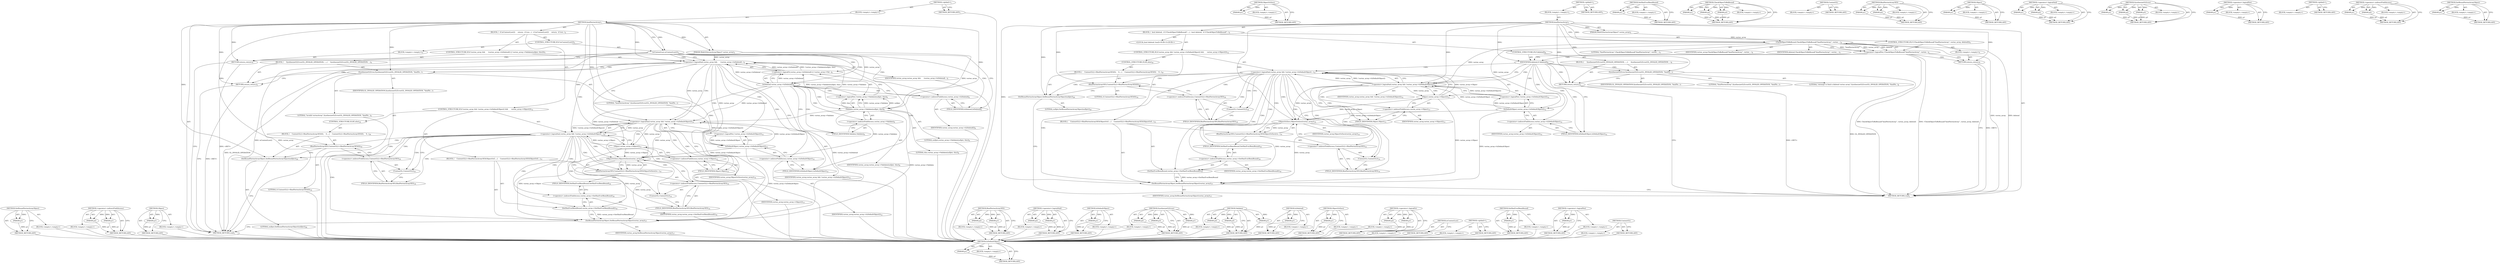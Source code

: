digraph "SetBoundVertexArrayObject" {
vulnerable_158 [label=<(METHOD,SetBoundVertexArrayObject)>];
vulnerable_159 [label=<(PARAM,p1)>];
vulnerable_160 [label=<(BLOCK,&lt;empty&gt;,&lt;empty&gt;)>];
vulnerable_161 [label=<(METHOD_RETURN,ANY)>];
vulnerable_113 [label=<(METHOD,&lt;operator&gt;.indirectFieldAccess)>];
vulnerable_114 [label=<(PARAM,p1)>];
vulnerable_115 [label=<(PARAM,p2)>];
vulnerable_116 [label=<(BLOCK,&lt;empty&gt;,&lt;empty&gt;)>];
vulnerable_117 [label=<(METHOD_RETURN,ANY)>];
vulnerable_138 [label=<(METHOD,Object)>];
vulnerable_139 [label=<(PARAM,p1)>];
vulnerable_140 [label=<(BLOCK,&lt;empty&gt;,&lt;empty&gt;)>];
vulnerable_141 [label=<(METHOD_RETURN,ANY)>];
vulnerable_6 [label=<(METHOD,&lt;global&gt;)<SUB>1</SUB>>];
vulnerable_7 [label=<(BLOCK,&lt;empty&gt;,&lt;empty&gt;)<SUB>1</SUB>>];
vulnerable_8 [label=<(METHOD,bindVertexArray)<SUB>1</SUB>>];
vulnerable_9 [label=<(PARAM,WebGLVertexArrayObject* vertex_array)<SUB>2</SUB>>];
vulnerable_10 [label=<(BLOCK,{
  if (isContextLost())
     return;
  if (ver...,{
  if (isContextLost())
     return;
  if (ver...)<SUB>2</SUB>>];
vulnerable_11 [label=<(CONTROL_STRUCTURE,IF,if (isContextLost()))<SUB>3</SUB>>];
vulnerable_12 [label=<(isContextLost,isContextLost())<SUB>3</SUB>>];
vulnerable_13 [label=<(BLOCK,&lt;empty&gt;,&lt;empty&gt;)<SUB>4</SUB>>];
vulnerable_14 [label=<(RETURN,return;,return;)<SUB>4</SUB>>];
vulnerable_15 [label=<(CONTROL_STRUCTURE,IF,if (vertex_array &amp;&amp;
      (vertex_array-&gt;IsDeleted() || !vertex_array-&gt;Validate(nullptr, this))))<SUB>5</SUB>>];
vulnerable_16 [label=<(&lt;operator&gt;.logicalAnd,vertex_array &amp;&amp;
      (vertex_array-&gt;IsDeleted(...)<SUB>5</SUB>>];
vulnerable_17 [label=<(IDENTIFIER,vertex_array,vertex_array &amp;&amp;
      (vertex_array-&gt;IsDeleted(...)<SUB>5</SUB>>];
vulnerable_18 [label=<(&lt;operator&gt;.logicalOr,vertex_array-&gt;IsDeleted() || !vertex_array-&gt;Val...)<SUB>6</SUB>>];
vulnerable_19 [label=<(IsDeleted,vertex_array-&gt;IsDeleted())<SUB>6</SUB>>];
vulnerable_20 [label=<(&lt;operator&gt;.indirectFieldAccess,vertex_array-&gt;IsDeleted)<SUB>6</SUB>>];
vulnerable_21 [label=<(IDENTIFIER,vertex_array,vertex_array-&gt;IsDeleted())<SUB>6</SUB>>];
vulnerable_22 [label=<(FIELD_IDENTIFIER,IsDeleted,IsDeleted)<SUB>6</SUB>>];
vulnerable_23 [label=<(&lt;operator&gt;.logicalNot,!vertex_array-&gt;Validate(nullptr, this))<SUB>6</SUB>>];
vulnerable_24 [label=<(Validate,vertex_array-&gt;Validate(nullptr, this))<SUB>6</SUB>>];
vulnerable_25 [label=<(&lt;operator&gt;.indirectFieldAccess,vertex_array-&gt;Validate)<SUB>6</SUB>>];
vulnerable_26 [label=<(IDENTIFIER,vertex_array,vertex_array-&gt;Validate(nullptr, this))<SUB>6</SUB>>];
vulnerable_27 [label=<(FIELD_IDENTIFIER,Validate,Validate)<SUB>6</SUB>>];
vulnerable_28 [label=<(LITERAL,nullptr,vertex_array-&gt;Validate(nullptr, this))<SUB>6</SUB>>];
vulnerable_29 [label=<(LITERAL,this,vertex_array-&gt;Validate(nullptr, this))<SUB>6</SUB>>];
vulnerable_30 [label=<(BLOCK,{
     SynthesizeGLError(GL_INVALID_OPERATION, ...,{
     SynthesizeGLError(GL_INVALID_OPERATION, ...)<SUB>6</SUB>>];
vulnerable_31 [label=<(SynthesizeGLError,SynthesizeGLError(GL_INVALID_OPERATION, &quot;bindVe...)<SUB>7</SUB>>];
vulnerable_32 [label=<(IDENTIFIER,GL_INVALID_OPERATION,SynthesizeGLError(GL_INVALID_OPERATION, &quot;bindVe...)<SUB>7</SUB>>];
vulnerable_33 [label=<(LITERAL,&quot;bindVertexArray&quot;,SynthesizeGLError(GL_INVALID_OPERATION, &quot;bindVe...)<SUB>7</SUB>>];
vulnerable_34 [label=<(LITERAL,&quot;invalid vertexArray&quot;,SynthesizeGLError(GL_INVALID_OPERATION, &quot;bindVe...)<SUB>8</SUB>>];
vulnerable_35 [label=<(RETURN,return;,return;)<SUB>9</SUB>>];
vulnerable_36 [label=<(CONTROL_STRUCTURE,IF,if (vertex_array &amp;&amp; !vertex_array-&gt;IsDefaultObject() &amp;&amp;
      vertex_array-&gt;Object()))<SUB>12</SUB>>];
vulnerable_37 [label=<(&lt;operator&gt;.logicalAnd,vertex_array &amp;&amp; !vertex_array-&gt;IsDefaultObject(...)<SUB>12</SUB>>];
vulnerable_38 [label=<(&lt;operator&gt;.logicalAnd,vertex_array &amp;&amp; !vertex_array-&gt;IsDefaultObject())<SUB>12</SUB>>];
vulnerable_39 [label=<(IDENTIFIER,vertex_array,vertex_array &amp;&amp; !vertex_array-&gt;IsDefaultObject())<SUB>12</SUB>>];
vulnerable_40 [label=<(&lt;operator&gt;.logicalNot,!vertex_array-&gt;IsDefaultObject())<SUB>12</SUB>>];
vulnerable_41 [label=<(IsDefaultObject,vertex_array-&gt;IsDefaultObject())<SUB>12</SUB>>];
vulnerable_42 [label=<(&lt;operator&gt;.indirectFieldAccess,vertex_array-&gt;IsDefaultObject)<SUB>12</SUB>>];
vulnerable_43 [label=<(IDENTIFIER,vertex_array,vertex_array-&gt;IsDefaultObject())<SUB>12</SUB>>];
vulnerable_44 [label=<(FIELD_IDENTIFIER,IsDefaultObject,IsDefaultObject)<SUB>12</SUB>>];
vulnerable_45 [label=<(Object,vertex_array-&gt;Object())<SUB>13</SUB>>];
vulnerable_46 [label=<(&lt;operator&gt;.indirectFieldAccess,vertex_array-&gt;Object)<SUB>13</SUB>>];
vulnerable_47 [label=<(IDENTIFIER,vertex_array,vertex_array-&gt;Object())<SUB>13</SUB>>];
vulnerable_48 [label=<(FIELD_IDENTIFIER,Object,Object)<SUB>13</SUB>>];
vulnerable_49 [label=<(BLOCK,{
    ContextGL()-&gt;BindVertexArrayOES(ObjectOrZ...,{
    ContextGL()-&gt;BindVertexArrayOES(ObjectOrZ...)<SUB>13</SUB>>];
vulnerable_50 [label=<(BindVertexArrayOES,ContextGL()-&gt;BindVertexArrayOES(ObjectOrZero(ve...)<SUB>14</SUB>>];
vulnerable_51 [label=<(&lt;operator&gt;.indirectFieldAccess,ContextGL()-&gt;BindVertexArrayOES)<SUB>14</SUB>>];
vulnerable_52 [label=<(ContextGL,ContextGL())<SUB>14</SUB>>];
vulnerable_53 [label=<(FIELD_IDENTIFIER,BindVertexArrayOES,BindVertexArrayOES)<SUB>14</SUB>>];
vulnerable_54 [label=<(ObjectOrZero,ObjectOrZero(vertex_array))<SUB>14</SUB>>];
vulnerable_55 [label=<(IDENTIFIER,vertex_array,ObjectOrZero(vertex_array))<SUB>14</SUB>>];
vulnerable_56 [label=<(SetHasEverBeenBound,vertex_array-&gt;SetHasEverBeenBound())<SUB>16</SUB>>];
vulnerable_57 [label=<(&lt;operator&gt;.indirectFieldAccess,vertex_array-&gt;SetHasEverBeenBound)<SUB>16</SUB>>];
vulnerable_58 [label=<(IDENTIFIER,vertex_array,vertex_array-&gt;SetHasEverBeenBound())<SUB>16</SUB>>];
vulnerable_59 [label=<(FIELD_IDENTIFIER,SetHasEverBeenBound,SetHasEverBeenBound)<SUB>16</SUB>>];
vulnerable_60 [label=<(SetBoundVertexArrayObject,SetBoundVertexArrayObject(vertex_array))<SUB>17</SUB>>];
vulnerable_61 [label=<(IDENTIFIER,vertex_array,SetBoundVertexArrayObject(vertex_array))<SUB>17</SUB>>];
vulnerable_62 [label=<(CONTROL_STRUCTURE,ELSE,else)<SUB>18</SUB>>];
vulnerable_63 [label=<(BLOCK,{
    ContextGL()-&gt;BindVertexArrayOES(0);
    S...,{
    ContextGL()-&gt;BindVertexArrayOES(0);
    S...)<SUB>18</SUB>>];
vulnerable_64 [label=<(BindVertexArrayOES,ContextGL()-&gt;BindVertexArrayOES(0))<SUB>19</SUB>>];
vulnerable_65 [label=<(&lt;operator&gt;.indirectFieldAccess,ContextGL()-&gt;BindVertexArrayOES)<SUB>19</SUB>>];
vulnerable_66 [label=<(ContextGL,ContextGL())<SUB>19</SUB>>];
vulnerable_67 [label=<(FIELD_IDENTIFIER,BindVertexArrayOES,BindVertexArrayOES)<SUB>19</SUB>>];
vulnerable_68 [label=<(LITERAL,0,ContextGL()-&gt;BindVertexArrayOES(0))<SUB>19</SUB>>];
vulnerable_69 [label=<(SetBoundVertexArrayObject,SetBoundVertexArrayObject(nullptr))<SUB>20</SUB>>];
vulnerable_70 [label=<(LITERAL,nullptr,SetBoundVertexArrayObject(nullptr))<SUB>20</SUB>>];
vulnerable_71 [label=<(METHOD_RETURN,void)<SUB>1</SUB>>];
vulnerable_73 [label=<(METHOD_RETURN,ANY)<SUB>1</SUB>>];
vulnerable_142 [label=<(METHOD,BindVertexArrayOES)>];
vulnerable_143 [label=<(PARAM,p1)>];
vulnerable_144 [label=<(PARAM,p2)>];
vulnerable_145 [label=<(BLOCK,&lt;empty&gt;,&lt;empty&gt;)>];
vulnerable_146 [label=<(METHOD_RETURN,ANY)>];
vulnerable_99 [label=<(METHOD,&lt;operator&gt;.logicalAnd)>];
vulnerable_100 [label=<(PARAM,p1)>];
vulnerable_101 [label=<(PARAM,p2)>];
vulnerable_102 [label=<(BLOCK,&lt;empty&gt;,&lt;empty&gt;)>];
vulnerable_103 [label=<(METHOD_RETURN,ANY)>];
vulnerable_134 [label=<(METHOD,IsDefaultObject)>];
vulnerable_135 [label=<(PARAM,p1)>];
vulnerable_136 [label=<(BLOCK,&lt;empty&gt;,&lt;empty&gt;)>];
vulnerable_137 [label=<(METHOD_RETURN,ANY)>];
vulnerable_128 [label=<(METHOD,SynthesizeGLError)>];
vulnerable_129 [label=<(PARAM,p1)>];
vulnerable_130 [label=<(PARAM,p2)>];
vulnerable_131 [label=<(PARAM,p3)>];
vulnerable_132 [label=<(BLOCK,&lt;empty&gt;,&lt;empty&gt;)>];
vulnerable_133 [label=<(METHOD_RETURN,ANY)>];
vulnerable_122 [label=<(METHOD,Validate)>];
vulnerable_123 [label=<(PARAM,p1)>];
vulnerable_124 [label=<(PARAM,p2)>];
vulnerable_125 [label=<(PARAM,p3)>];
vulnerable_126 [label=<(BLOCK,&lt;empty&gt;,&lt;empty&gt;)>];
vulnerable_127 [label=<(METHOD_RETURN,ANY)>];
vulnerable_109 [label=<(METHOD,IsDeleted)>];
vulnerable_110 [label=<(PARAM,p1)>];
vulnerable_111 [label=<(BLOCK,&lt;empty&gt;,&lt;empty&gt;)>];
vulnerable_112 [label=<(METHOD_RETURN,ANY)>];
vulnerable_150 [label=<(METHOD,ObjectOrZero)>];
vulnerable_151 [label=<(PARAM,p1)>];
vulnerable_152 [label=<(BLOCK,&lt;empty&gt;,&lt;empty&gt;)>];
vulnerable_153 [label=<(METHOD_RETURN,ANY)>];
vulnerable_104 [label=<(METHOD,&lt;operator&gt;.logicalOr)>];
vulnerable_105 [label=<(PARAM,p1)>];
vulnerable_106 [label=<(PARAM,p2)>];
vulnerable_107 [label=<(BLOCK,&lt;empty&gt;,&lt;empty&gt;)>];
vulnerable_108 [label=<(METHOD_RETURN,ANY)>];
vulnerable_96 [label=<(METHOD,isContextLost)>];
vulnerable_97 [label=<(BLOCK,&lt;empty&gt;,&lt;empty&gt;)>];
vulnerable_98 [label=<(METHOD_RETURN,ANY)>];
vulnerable_90 [label=<(METHOD,&lt;global&gt;)<SUB>1</SUB>>];
vulnerable_91 [label=<(BLOCK,&lt;empty&gt;,&lt;empty&gt;)>];
vulnerable_92 [label=<(METHOD_RETURN,ANY)>];
vulnerable_154 [label=<(METHOD,SetHasEverBeenBound)>];
vulnerable_155 [label=<(PARAM,p1)>];
vulnerable_156 [label=<(BLOCK,&lt;empty&gt;,&lt;empty&gt;)>];
vulnerable_157 [label=<(METHOD_RETURN,ANY)>];
vulnerable_118 [label=<(METHOD,&lt;operator&gt;.logicalNot)>];
vulnerable_119 [label=<(PARAM,p1)>];
vulnerable_120 [label=<(BLOCK,&lt;empty&gt;,&lt;empty&gt;)>];
vulnerable_121 [label=<(METHOD_RETURN,ANY)>];
vulnerable_147 [label=<(METHOD,ContextGL)>];
vulnerable_148 [label=<(BLOCK,&lt;empty&gt;,&lt;empty&gt;)>];
vulnerable_149 [label=<(METHOD_RETURN,ANY)>];
fixed_111 [label=<(METHOD,IsDefaultObject)>];
fixed_112 [label=<(PARAM,p1)>];
fixed_113 [label=<(BLOCK,&lt;empty&gt;,&lt;empty&gt;)>];
fixed_114 [label=<(METHOD_RETURN,ANY)>];
fixed_132 [label=<(METHOD,ObjectOrZero)>];
fixed_133 [label=<(PARAM,p1)>];
fixed_134 [label=<(BLOCK,&lt;empty&gt;,&lt;empty&gt;)>];
fixed_135 [label=<(METHOD_RETURN,ANY)>];
fixed_6 [label=<(METHOD,&lt;global&gt;)<SUB>1</SUB>>];
fixed_7 [label=<(BLOCK,&lt;empty&gt;,&lt;empty&gt;)<SUB>1</SUB>>];
fixed_8 [label=<(METHOD,bindVertexArray)<SUB>1</SUB>>];
fixed_9 [label=<(PARAM,WebGLVertexArrayObject* vertex_array)<SUB>2</SUB>>];
fixed_10 [label=<(BLOCK,{
  bool deleted;
  if (!CheckObjectToBeBound(&quot;...,{
  bool deleted;
  if (!CheckObjectToBeBound(&quot;...)<SUB>2</SUB>>];
fixed_11 [label="<(LOCAL,bool deleted: bool)<SUB>3</SUB>>"];
fixed_12 [label=<(CONTROL_STRUCTURE,IF,if (!CheckObjectToBeBound(&quot;bindVertexArray&quot;, vertex_array, deleted)))<SUB>4</SUB>>];
fixed_13 [label=<(&lt;operator&gt;.logicalNot,!CheckObjectToBeBound(&quot;bindVertexArray&quot;, vertex...)<SUB>4</SUB>>];
fixed_14 [label=<(CheckObjectToBeBound,CheckObjectToBeBound(&quot;bindVertexArray&quot;, vertex_...)<SUB>4</SUB>>];
fixed_15 [label=<(LITERAL,&quot;bindVertexArray&quot;,CheckObjectToBeBound(&quot;bindVertexArray&quot;, vertex_...)<SUB>4</SUB>>];
fixed_16 [label=<(IDENTIFIER,vertex_array,CheckObjectToBeBound(&quot;bindVertexArray&quot;, vertex_...)<SUB>4</SUB>>];
fixed_17 [label=<(IDENTIFIER,deleted,CheckObjectToBeBound(&quot;bindVertexArray&quot;, vertex_...)<SUB>4</SUB>>];
fixed_18 [label=<(BLOCK,&lt;empty&gt;,&lt;empty&gt;)<SUB>5</SUB>>];
fixed_19 [label=<(RETURN,return;,return;)<SUB>5</SUB>>];
fixed_20 [label=<(CONTROL_STRUCTURE,IF,if (deleted))<SUB>6</SUB>>];
fixed_21 [label=<(IDENTIFIER,deleted,if (deleted))<SUB>6</SUB>>];
fixed_22 [label=<(BLOCK,{
     SynthesizeGLError(GL_INVALID_OPERATION, ...,{
     SynthesizeGLError(GL_INVALID_OPERATION, ...)<SUB>6</SUB>>];
fixed_23 [label=<(SynthesizeGLError,SynthesizeGLError(GL_INVALID_OPERATION, &quot;bindVe...)<SUB>7</SUB>>];
fixed_24 [label=<(IDENTIFIER,GL_INVALID_OPERATION,SynthesizeGLError(GL_INVALID_OPERATION, &quot;bindVe...)<SUB>7</SUB>>];
fixed_25 [label=<(LITERAL,&quot;bindVertexArray&quot;,SynthesizeGLError(GL_INVALID_OPERATION, &quot;bindVe...)<SUB>7</SUB>>];
fixed_26 [label=<(LITERAL,&quot;attempt to bind a deleted vertex array&quot;,SynthesizeGLError(GL_INVALID_OPERATION, &quot;bindVe...)<SUB>8</SUB>>];
fixed_27 [label=<(RETURN,return;,return;)<SUB>9</SUB>>];
fixed_28 [label=<(CONTROL_STRUCTURE,IF,if (vertex_array &amp;&amp; !vertex_array-&gt;IsDefaultObject() &amp;&amp;
      vertex_array-&gt;Object()))<SUB>12</SUB>>];
fixed_29 [label=<(&lt;operator&gt;.logicalAnd,vertex_array &amp;&amp; !vertex_array-&gt;IsDefaultObject(...)<SUB>12</SUB>>];
fixed_30 [label=<(&lt;operator&gt;.logicalAnd,vertex_array &amp;&amp; !vertex_array-&gt;IsDefaultObject())<SUB>12</SUB>>];
fixed_31 [label=<(IDENTIFIER,vertex_array,vertex_array &amp;&amp; !vertex_array-&gt;IsDefaultObject())<SUB>12</SUB>>];
fixed_32 [label=<(&lt;operator&gt;.logicalNot,!vertex_array-&gt;IsDefaultObject())<SUB>12</SUB>>];
fixed_33 [label=<(IsDefaultObject,vertex_array-&gt;IsDefaultObject())<SUB>12</SUB>>];
fixed_34 [label=<(&lt;operator&gt;.indirectFieldAccess,vertex_array-&gt;IsDefaultObject)<SUB>12</SUB>>];
fixed_35 [label=<(IDENTIFIER,vertex_array,vertex_array-&gt;IsDefaultObject())<SUB>12</SUB>>];
fixed_36 [label=<(FIELD_IDENTIFIER,IsDefaultObject,IsDefaultObject)<SUB>12</SUB>>];
fixed_37 [label=<(Object,vertex_array-&gt;Object())<SUB>13</SUB>>];
fixed_38 [label=<(&lt;operator&gt;.indirectFieldAccess,vertex_array-&gt;Object)<SUB>13</SUB>>];
fixed_39 [label=<(IDENTIFIER,vertex_array,vertex_array-&gt;Object())<SUB>13</SUB>>];
fixed_40 [label=<(FIELD_IDENTIFIER,Object,Object)<SUB>13</SUB>>];
fixed_41 [label=<(BLOCK,{
    ContextGL()-&gt;BindVertexArrayOES(ObjectOrZ...,{
    ContextGL()-&gt;BindVertexArrayOES(ObjectOrZ...)<SUB>13</SUB>>];
fixed_42 [label=<(BindVertexArrayOES,ContextGL()-&gt;BindVertexArrayOES(ObjectOrZero(ve...)<SUB>14</SUB>>];
fixed_43 [label=<(&lt;operator&gt;.indirectFieldAccess,ContextGL()-&gt;BindVertexArrayOES)<SUB>14</SUB>>];
fixed_44 [label=<(ContextGL,ContextGL())<SUB>14</SUB>>];
fixed_45 [label=<(FIELD_IDENTIFIER,BindVertexArrayOES,BindVertexArrayOES)<SUB>14</SUB>>];
fixed_46 [label=<(ObjectOrZero,ObjectOrZero(vertex_array))<SUB>14</SUB>>];
fixed_47 [label=<(IDENTIFIER,vertex_array,ObjectOrZero(vertex_array))<SUB>14</SUB>>];
fixed_48 [label=<(SetHasEverBeenBound,vertex_array-&gt;SetHasEverBeenBound())<SUB>16</SUB>>];
fixed_49 [label=<(&lt;operator&gt;.indirectFieldAccess,vertex_array-&gt;SetHasEverBeenBound)<SUB>16</SUB>>];
fixed_50 [label=<(IDENTIFIER,vertex_array,vertex_array-&gt;SetHasEverBeenBound())<SUB>16</SUB>>];
fixed_51 [label=<(FIELD_IDENTIFIER,SetHasEverBeenBound,SetHasEverBeenBound)<SUB>16</SUB>>];
fixed_52 [label=<(SetBoundVertexArrayObject,SetBoundVertexArrayObject(vertex_array))<SUB>17</SUB>>];
fixed_53 [label=<(IDENTIFIER,vertex_array,SetBoundVertexArrayObject(vertex_array))<SUB>17</SUB>>];
fixed_54 [label=<(CONTROL_STRUCTURE,ELSE,else)<SUB>18</SUB>>];
fixed_55 [label=<(BLOCK,{
    ContextGL()-&gt;BindVertexArrayOES(0);
    S...,{
    ContextGL()-&gt;BindVertexArrayOES(0);
    S...)<SUB>18</SUB>>];
fixed_56 [label=<(BindVertexArrayOES,ContextGL()-&gt;BindVertexArrayOES(0))<SUB>19</SUB>>];
fixed_57 [label=<(&lt;operator&gt;.indirectFieldAccess,ContextGL()-&gt;BindVertexArrayOES)<SUB>19</SUB>>];
fixed_58 [label=<(ContextGL,ContextGL())<SUB>19</SUB>>];
fixed_59 [label=<(FIELD_IDENTIFIER,BindVertexArrayOES,BindVertexArrayOES)<SUB>19</SUB>>];
fixed_60 [label=<(LITERAL,0,ContextGL()-&gt;BindVertexArrayOES(0))<SUB>19</SUB>>];
fixed_61 [label=<(SetBoundVertexArrayObject,SetBoundVertexArrayObject(nullptr))<SUB>20</SUB>>];
fixed_62 [label=<(LITERAL,nullptr,SetBoundVertexArrayObject(nullptr))<SUB>20</SUB>>];
fixed_63 [label=<(METHOD_RETURN,void)<SUB>1</SUB>>];
fixed_65 [label=<(METHOD_RETURN,ANY)<SUB>1</SUB>>];
fixed_136 [label=<(METHOD,SetHasEverBeenBound)>];
fixed_137 [label=<(PARAM,p1)>];
fixed_138 [label=<(BLOCK,&lt;empty&gt;,&lt;empty&gt;)>];
fixed_139 [label=<(METHOD_RETURN,ANY)>];
fixed_94 [label=<(METHOD,CheckObjectToBeBound)>];
fixed_95 [label=<(PARAM,p1)>];
fixed_96 [label=<(PARAM,p2)>];
fixed_97 [label=<(PARAM,p3)>];
fixed_98 [label=<(BLOCK,&lt;empty&gt;,&lt;empty&gt;)>];
fixed_99 [label=<(METHOD_RETURN,ANY)>];
fixed_129 [label=<(METHOD,ContextGL)>];
fixed_130 [label=<(BLOCK,&lt;empty&gt;,&lt;empty&gt;)>];
fixed_131 [label=<(METHOD_RETURN,ANY)>];
fixed_124 [label=<(METHOD,BindVertexArrayOES)>];
fixed_125 [label=<(PARAM,p1)>];
fixed_126 [label=<(PARAM,p2)>];
fixed_127 [label=<(BLOCK,&lt;empty&gt;,&lt;empty&gt;)>];
fixed_128 [label=<(METHOD_RETURN,ANY)>];
fixed_120 [label=<(METHOD,Object)>];
fixed_121 [label=<(PARAM,p1)>];
fixed_122 [label=<(BLOCK,&lt;empty&gt;,&lt;empty&gt;)>];
fixed_123 [label=<(METHOD_RETURN,ANY)>];
fixed_106 [label=<(METHOD,&lt;operator&gt;.logicalAnd)>];
fixed_107 [label=<(PARAM,p1)>];
fixed_108 [label=<(PARAM,p2)>];
fixed_109 [label=<(BLOCK,&lt;empty&gt;,&lt;empty&gt;)>];
fixed_110 [label=<(METHOD_RETURN,ANY)>];
fixed_100 [label=<(METHOD,SynthesizeGLError)>];
fixed_101 [label=<(PARAM,p1)>];
fixed_102 [label=<(PARAM,p2)>];
fixed_103 [label=<(PARAM,p3)>];
fixed_104 [label=<(BLOCK,&lt;empty&gt;,&lt;empty&gt;)>];
fixed_105 [label=<(METHOD_RETURN,ANY)>];
fixed_90 [label=<(METHOD,&lt;operator&gt;.logicalNot)>];
fixed_91 [label=<(PARAM,p1)>];
fixed_92 [label=<(BLOCK,&lt;empty&gt;,&lt;empty&gt;)>];
fixed_93 [label=<(METHOD_RETURN,ANY)>];
fixed_84 [label=<(METHOD,&lt;global&gt;)<SUB>1</SUB>>];
fixed_85 [label=<(BLOCK,&lt;empty&gt;,&lt;empty&gt;)>];
fixed_86 [label=<(METHOD_RETURN,ANY)>];
fixed_115 [label=<(METHOD,&lt;operator&gt;.indirectFieldAccess)>];
fixed_116 [label=<(PARAM,p1)>];
fixed_117 [label=<(PARAM,p2)>];
fixed_118 [label=<(BLOCK,&lt;empty&gt;,&lt;empty&gt;)>];
fixed_119 [label=<(METHOD_RETURN,ANY)>];
fixed_140 [label=<(METHOD,SetBoundVertexArrayObject)>];
fixed_141 [label=<(PARAM,p1)>];
fixed_142 [label=<(BLOCK,&lt;empty&gt;,&lt;empty&gt;)>];
fixed_143 [label=<(METHOD_RETURN,ANY)>];
vulnerable_158 -> vulnerable_159  [key=0, label="AST: "];
vulnerable_158 -> vulnerable_159  [key=1, label="DDG: "];
vulnerable_158 -> vulnerable_160  [key=0, label="AST: "];
vulnerable_158 -> vulnerable_161  [key=0, label="AST: "];
vulnerable_158 -> vulnerable_161  [key=1, label="CFG: "];
vulnerable_159 -> vulnerable_161  [key=0, label="DDG: p1"];
vulnerable_160 -> fixed_111  [key=0];
vulnerable_161 -> fixed_111  [key=0];
vulnerable_113 -> vulnerable_114  [key=0, label="AST: "];
vulnerable_113 -> vulnerable_114  [key=1, label="DDG: "];
vulnerable_113 -> vulnerable_116  [key=0, label="AST: "];
vulnerable_113 -> vulnerable_115  [key=0, label="AST: "];
vulnerable_113 -> vulnerable_115  [key=1, label="DDG: "];
vulnerable_113 -> vulnerable_117  [key=0, label="AST: "];
vulnerable_113 -> vulnerable_117  [key=1, label="CFG: "];
vulnerable_114 -> vulnerable_117  [key=0, label="DDG: p1"];
vulnerable_115 -> vulnerable_117  [key=0, label="DDG: p2"];
vulnerable_116 -> fixed_111  [key=0];
vulnerable_117 -> fixed_111  [key=0];
vulnerable_138 -> vulnerable_139  [key=0, label="AST: "];
vulnerable_138 -> vulnerable_139  [key=1, label="DDG: "];
vulnerable_138 -> vulnerable_140  [key=0, label="AST: "];
vulnerable_138 -> vulnerable_141  [key=0, label="AST: "];
vulnerable_138 -> vulnerable_141  [key=1, label="CFG: "];
vulnerable_139 -> vulnerable_141  [key=0, label="DDG: p1"];
vulnerable_140 -> fixed_111  [key=0];
vulnerable_141 -> fixed_111  [key=0];
vulnerable_6 -> vulnerable_7  [key=0, label="AST: "];
vulnerable_6 -> vulnerable_73  [key=0, label="AST: "];
vulnerable_6 -> vulnerable_73  [key=1, label="CFG: "];
vulnerable_7 -> vulnerable_8  [key=0, label="AST: "];
vulnerable_8 -> vulnerable_9  [key=0, label="AST: "];
vulnerable_8 -> vulnerable_9  [key=1, label="DDG: "];
vulnerable_8 -> vulnerable_10  [key=0, label="AST: "];
vulnerable_8 -> vulnerable_71  [key=0, label="AST: "];
vulnerable_8 -> vulnerable_12  [key=0, label="CFG: "];
vulnerable_8 -> vulnerable_12  [key=1, label="DDG: "];
vulnerable_8 -> vulnerable_14  [key=0, label="DDG: "];
vulnerable_8 -> vulnerable_16  [key=0, label="DDG: "];
vulnerable_8 -> vulnerable_35  [key=0, label="DDG: "];
vulnerable_8 -> vulnerable_31  [key=0, label="DDG: "];
vulnerable_8 -> vulnerable_38  [key=0, label="DDG: "];
vulnerable_8 -> vulnerable_60  [key=0, label="DDG: "];
vulnerable_8 -> vulnerable_54  [key=0, label="DDG: "];
vulnerable_8 -> vulnerable_64  [key=0, label="DDG: "];
vulnerable_8 -> vulnerable_69  [key=0, label="DDG: "];
vulnerable_8 -> vulnerable_24  [key=0, label="DDG: "];
vulnerable_9 -> vulnerable_71  [key=0, label="DDG: vertex_array"];
vulnerable_9 -> vulnerable_16  [key=0, label="DDG: vertex_array"];
vulnerable_9 -> vulnerable_19  [key=0, label="DDG: vertex_array"];
vulnerable_9 -> vulnerable_24  [key=0, label="DDG: vertex_array"];
vulnerable_10 -> vulnerable_11  [key=0, label="AST: "];
vulnerable_10 -> vulnerable_15  [key=0, label="AST: "];
vulnerable_10 -> vulnerable_36  [key=0, label="AST: "];
vulnerable_11 -> vulnerable_12  [key=0, label="AST: "];
vulnerable_11 -> vulnerable_13  [key=0, label="AST: "];
vulnerable_12 -> vulnerable_14  [key=0, label="CFG: "];
vulnerable_12 -> vulnerable_14  [key=1, label="CDG: "];
vulnerable_12 -> vulnerable_16  [key=0, label="CFG: "];
vulnerable_12 -> vulnerable_16  [key=1, label="CDG: "];
vulnerable_12 -> vulnerable_22  [key=0, label="CFG: "];
vulnerable_12 -> vulnerable_22  [key=1, label="CDG: "];
vulnerable_12 -> vulnerable_71  [key=0, label="DDG: isContextLost()"];
vulnerable_12 -> vulnerable_19  [key=0, label="CDG: "];
vulnerable_12 -> vulnerable_20  [key=0, label="CDG: "];
vulnerable_12 -> vulnerable_18  [key=0, label="CDG: "];
vulnerable_13 -> vulnerable_14  [key=0, label="AST: "];
vulnerable_14 -> vulnerable_71  [key=0, label="CFG: "];
vulnerable_14 -> vulnerable_71  [key=1, label="DDG: &lt;RET&gt;"];
vulnerable_15 -> vulnerable_16  [key=0, label="AST: "];
vulnerable_15 -> vulnerable_30  [key=0, label="AST: "];
vulnerable_16 -> vulnerable_17  [key=0, label="AST: "];
vulnerable_16 -> vulnerable_18  [key=0, label="AST: "];
vulnerable_16 -> vulnerable_31  [key=0, label="CFG: "];
vulnerable_16 -> vulnerable_31  [key=1, label="CDG: "];
vulnerable_16 -> vulnerable_38  [key=0, label="CFG: "];
vulnerable_16 -> vulnerable_38  [key=1, label="DDG: vertex_array"];
vulnerable_16 -> vulnerable_38  [key=2, label="CDG: "];
vulnerable_16 -> vulnerable_44  [key=0, label="CFG: "];
vulnerable_16 -> vulnerable_44  [key=1, label="CDG: "];
vulnerable_16 -> vulnerable_41  [key=0, label="DDG: vertex_array"];
vulnerable_16 -> vulnerable_41  [key=1, label="CDG: "];
vulnerable_16 -> vulnerable_37  [key=0, label="CDG: "];
vulnerable_16 -> vulnerable_35  [key=0, label="CDG: "];
vulnerable_16 -> vulnerable_42  [key=0, label="CDG: "];
vulnerable_16 -> vulnerable_40  [key=0, label="CDG: "];
vulnerable_17 -> fixed_111  [key=0];
vulnerable_18 -> vulnerable_19  [key=0, label="AST: "];
vulnerable_18 -> vulnerable_23  [key=0, label="AST: "];
vulnerable_18 -> vulnerable_16  [key=0, label="CFG: "];
vulnerable_18 -> vulnerable_16  [key=1, label="DDG: vertex_array-&gt;IsDeleted()"];
vulnerable_18 -> vulnerable_16  [key=2, label="DDG: !vertex_array-&gt;Validate(nullptr, this)"];
vulnerable_19 -> vulnerable_20  [key=0, label="AST: "];
vulnerable_19 -> vulnerable_18  [key=0, label="CFG: "];
vulnerable_19 -> vulnerable_18  [key=1, label="DDG: vertex_array-&gt;IsDeleted"];
vulnerable_19 -> vulnerable_27  [key=0, label="CFG: "];
vulnerable_19 -> vulnerable_27  [key=1, label="CDG: "];
vulnerable_19 -> vulnerable_16  [key=0, label="DDG: vertex_array-&gt;IsDeleted"];
vulnerable_19 -> vulnerable_38  [key=0, label="DDG: vertex_array-&gt;IsDeleted"];
vulnerable_19 -> vulnerable_60  [key=0, label="DDG: vertex_array-&gt;IsDeleted"];
vulnerable_19 -> vulnerable_54  [key=0, label="DDG: vertex_array-&gt;IsDeleted"];
vulnerable_19 -> vulnerable_25  [key=0, label="CDG: "];
vulnerable_19 -> vulnerable_24  [key=0, label="CDG: "];
vulnerable_19 -> vulnerable_23  [key=0, label="CDG: "];
vulnerable_20 -> vulnerable_21  [key=0, label="AST: "];
vulnerable_20 -> vulnerable_22  [key=0, label="AST: "];
vulnerable_20 -> vulnerable_19  [key=0, label="CFG: "];
vulnerable_21 -> fixed_111  [key=0];
vulnerable_22 -> vulnerable_20  [key=0, label="CFG: "];
vulnerable_23 -> vulnerable_24  [key=0, label="AST: "];
vulnerable_23 -> vulnerable_18  [key=0, label="CFG: "];
vulnerable_23 -> vulnerable_18  [key=1, label="DDG: vertex_array-&gt;Validate(nullptr, this)"];
vulnerable_24 -> vulnerable_25  [key=0, label="AST: "];
vulnerable_24 -> vulnerable_28  [key=0, label="AST: "];
vulnerable_24 -> vulnerable_29  [key=0, label="AST: "];
vulnerable_24 -> vulnerable_23  [key=0, label="CFG: "];
vulnerable_24 -> vulnerable_23  [key=1, label="DDG: vertex_array-&gt;Validate"];
vulnerable_24 -> vulnerable_23  [key=2, label="DDG: nullptr"];
vulnerable_24 -> vulnerable_23  [key=3, label="DDG: this"];
vulnerable_24 -> vulnerable_16  [key=0, label="DDG: vertex_array-&gt;Validate"];
vulnerable_24 -> vulnerable_38  [key=0, label="DDG: vertex_array-&gt;Validate"];
vulnerable_24 -> vulnerable_60  [key=0, label="DDG: vertex_array-&gt;Validate"];
vulnerable_24 -> vulnerable_54  [key=0, label="DDG: vertex_array-&gt;Validate"];
vulnerable_25 -> vulnerable_26  [key=0, label="AST: "];
vulnerable_25 -> vulnerable_27  [key=0, label="AST: "];
vulnerable_25 -> vulnerable_24  [key=0, label="CFG: "];
vulnerable_26 -> fixed_111  [key=0];
vulnerable_27 -> vulnerable_25  [key=0, label="CFG: "];
vulnerable_28 -> fixed_111  [key=0];
vulnerable_29 -> fixed_111  [key=0];
vulnerable_30 -> vulnerable_31  [key=0, label="AST: "];
vulnerable_30 -> vulnerable_35  [key=0, label="AST: "];
vulnerable_31 -> vulnerable_32  [key=0, label="AST: "];
vulnerable_31 -> vulnerable_33  [key=0, label="AST: "];
vulnerable_31 -> vulnerable_34  [key=0, label="AST: "];
vulnerable_31 -> vulnerable_35  [key=0, label="CFG: "];
vulnerable_31 -> vulnerable_71  [key=0, label="DDG: GL_INVALID_OPERATION"];
vulnerable_32 -> fixed_111  [key=0];
vulnerable_33 -> fixed_111  [key=0];
vulnerable_34 -> fixed_111  [key=0];
vulnerable_35 -> vulnerable_71  [key=0, label="CFG: "];
vulnerable_35 -> vulnerable_71  [key=1, label="DDG: &lt;RET&gt;"];
vulnerable_36 -> vulnerable_37  [key=0, label="AST: "];
vulnerable_36 -> vulnerable_49  [key=0, label="AST: "];
vulnerable_36 -> vulnerable_62  [key=0, label="AST: "];
vulnerable_37 -> vulnerable_38  [key=0, label="AST: "];
vulnerable_37 -> vulnerable_45  [key=0, label="AST: "];
vulnerable_37 -> vulnerable_52  [key=0, label="CFG: "];
vulnerable_37 -> vulnerable_52  [key=1, label="CDG: "];
vulnerable_37 -> vulnerable_66  [key=0, label="CFG: "];
vulnerable_37 -> vulnerable_66  [key=1, label="CDG: "];
vulnerable_37 -> vulnerable_60  [key=0, label="CDG: "];
vulnerable_37 -> vulnerable_64  [key=0, label="CDG: "];
vulnerable_37 -> vulnerable_51  [key=0, label="CDG: "];
vulnerable_37 -> vulnerable_57  [key=0, label="CDG: "];
vulnerable_37 -> vulnerable_56  [key=0, label="CDG: "];
vulnerable_37 -> vulnerable_69  [key=0, label="CDG: "];
vulnerable_37 -> vulnerable_67  [key=0, label="CDG: "];
vulnerable_37 -> vulnerable_65  [key=0, label="CDG: "];
vulnerable_37 -> vulnerable_50  [key=0, label="CDG: "];
vulnerable_37 -> vulnerable_59  [key=0, label="CDG: "];
vulnerable_37 -> vulnerable_54  [key=0, label="CDG: "];
vulnerable_37 -> vulnerable_53  [key=0, label="CDG: "];
vulnerable_38 -> vulnerable_39  [key=0, label="AST: "];
vulnerable_38 -> vulnerable_40  [key=0, label="AST: "];
vulnerable_38 -> vulnerable_37  [key=0, label="CFG: "];
vulnerable_38 -> vulnerable_37  [key=1, label="DDG: vertex_array"];
vulnerable_38 -> vulnerable_37  [key=2, label="DDG: !vertex_array-&gt;IsDefaultObject()"];
vulnerable_38 -> vulnerable_48  [key=0, label="CFG: "];
vulnerable_38 -> vulnerable_48  [key=1, label="CDG: "];
vulnerable_38 -> vulnerable_45  [key=0, label="DDG: vertex_array"];
vulnerable_38 -> vulnerable_45  [key=1, label="CDG: "];
vulnerable_38 -> vulnerable_54  [key=0, label="DDG: vertex_array"];
vulnerable_38 -> vulnerable_46  [key=0, label="CDG: "];
vulnerable_39 -> fixed_111  [key=0];
vulnerable_40 -> vulnerable_41  [key=0, label="AST: "];
vulnerable_40 -> vulnerable_38  [key=0, label="CFG: "];
vulnerable_40 -> vulnerable_38  [key=1, label="DDG: vertex_array-&gt;IsDefaultObject()"];
vulnerable_41 -> vulnerable_42  [key=0, label="AST: "];
vulnerable_41 -> vulnerable_40  [key=0, label="CFG: "];
vulnerable_41 -> vulnerable_40  [key=1, label="DDG: vertex_array-&gt;IsDefaultObject"];
vulnerable_41 -> vulnerable_38  [key=0, label="DDG: vertex_array-&gt;IsDefaultObject"];
vulnerable_41 -> vulnerable_60  [key=0, label="DDG: vertex_array-&gt;IsDefaultObject"];
vulnerable_41 -> vulnerable_54  [key=0, label="DDG: vertex_array-&gt;IsDefaultObject"];
vulnerable_42 -> vulnerable_43  [key=0, label="AST: "];
vulnerable_42 -> vulnerable_44  [key=0, label="AST: "];
vulnerable_42 -> vulnerable_41  [key=0, label="CFG: "];
vulnerable_43 -> fixed_111  [key=0];
vulnerable_44 -> vulnerable_42  [key=0, label="CFG: "];
vulnerable_45 -> vulnerable_46  [key=0, label="AST: "];
vulnerable_45 -> vulnerable_37  [key=0, label="CFG: "];
vulnerable_45 -> vulnerable_37  [key=1, label="DDG: vertex_array-&gt;Object"];
vulnerable_45 -> vulnerable_60  [key=0, label="DDG: vertex_array-&gt;Object"];
vulnerable_45 -> vulnerable_54  [key=0, label="DDG: vertex_array-&gt;Object"];
vulnerable_46 -> vulnerable_47  [key=0, label="AST: "];
vulnerable_46 -> vulnerable_48  [key=0, label="AST: "];
vulnerable_46 -> vulnerable_45  [key=0, label="CFG: "];
vulnerable_47 -> fixed_111  [key=0];
vulnerable_48 -> vulnerable_46  [key=0, label="CFG: "];
vulnerable_49 -> vulnerable_50  [key=0, label="AST: "];
vulnerable_49 -> vulnerable_56  [key=0, label="AST: "];
vulnerable_49 -> vulnerable_60  [key=0, label="AST: "];
vulnerable_50 -> vulnerable_51  [key=0, label="AST: "];
vulnerable_50 -> vulnerable_54  [key=0, label="AST: "];
vulnerable_50 -> vulnerable_59  [key=0, label="CFG: "];
vulnerable_51 -> vulnerable_52  [key=0, label="AST: "];
vulnerable_51 -> vulnerable_53  [key=0, label="AST: "];
vulnerable_51 -> vulnerable_54  [key=0, label="CFG: "];
vulnerable_52 -> vulnerable_53  [key=0, label="CFG: "];
vulnerable_53 -> vulnerable_51  [key=0, label="CFG: "];
vulnerable_54 -> vulnerable_55  [key=0, label="AST: "];
vulnerable_54 -> vulnerable_50  [key=0, label="CFG: "];
vulnerable_54 -> vulnerable_50  [key=1, label="DDG: vertex_array"];
vulnerable_54 -> vulnerable_56  [key=0, label="DDG: vertex_array"];
vulnerable_54 -> vulnerable_60  [key=0, label="DDG: vertex_array"];
vulnerable_55 -> fixed_111  [key=0];
vulnerable_56 -> vulnerable_57  [key=0, label="AST: "];
vulnerable_56 -> vulnerable_60  [key=0, label="CFG: "];
vulnerable_56 -> vulnerable_60  [key=1, label="DDG: vertex_array-&gt;SetHasEverBeenBound"];
vulnerable_57 -> vulnerable_58  [key=0, label="AST: "];
vulnerable_57 -> vulnerable_59  [key=0, label="AST: "];
vulnerable_57 -> vulnerable_56  [key=0, label="CFG: "];
vulnerable_58 -> fixed_111  [key=0];
vulnerable_59 -> vulnerable_57  [key=0, label="CFG: "];
vulnerable_60 -> vulnerable_61  [key=0, label="AST: "];
vulnerable_60 -> vulnerable_71  [key=0, label="CFG: "];
vulnerable_61 -> fixed_111  [key=0];
vulnerable_62 -> vulnerable_63  [key=0, label="AST: "];
vulnerable_63 -> vulnerable_64  [key=0, label="AST: "];
vulnerable_63 -> vulnerable_69  [key=0, label="AST: "];
vulnerable_64 -> vulnerable_65  [key=0, label="AST: "];
vulnerable_64 -> vulnerable_68  [key=0, label="AST: "];
vulnerable_64 -> vulnerable_69  [key=0, label="CFG: "];
vulnerable_65 -> vulnerable_66  [key=0, label="AST: "];
vulnerable_65 -> vulnerable_67  [key=0, label="AST: "];
vulnerable_65 -> vulnerable_64  [key=0, label="CFG: "];
vulnerable_66 -> vulnerable_67  [key=0, label="CFG: "];
vulnerable_67 -> vulnerable_65  [key=0, label="CFG: "];
vulnerable_68 -> fixed_111  [key=0];
vulnerable_69 -> vulnerable_70  [key=0, label="AST: "];
vulnerable_69 -> vulnerable_71  [key=0, label="CFG: "];
vulnerable_70 -> fixed_111  [key=0];
vulnerable_71 -> fixed_111  [key=0];
vulnerable_73 -> fixed_111  [key=0];
vulnerable_142 -> vulnerable_143  [key=0, label="AST: "];
vulnerable_142 -> vulnerable_143  [key=1, label="DDG: "];
vulnerable_142 -> vulnerable_145  [key=0, label="AST: "];
vulnerable_142 -> vulnerable_144  [key=0, label="AST: "];
vulnerable_142 -> vulnerable_144  [key=1, label="DDG: "];
vulnerable_142 -> vulnerable_146  [key=0, label="AST: "];
vulnerable_142 -> vulnerable_146  [key=1, label="CFG: "];
vulnerable_143 -> vulnerable_146  [key=0, label="DDG: p1"];
vulnerable_144 -> vulnerable_146  [key=0, label="DDG: p2"];
vulnerable_145 -> fixed_111  [key=0];
vulnerable_146 -> fixed_111  [key=0];
vulnerable_99 -> vulnerable_100  [key=0, label="AST: "];
vulnerable_99 -> vulnerable_100  [key=1, label="DDG: "];
vulnerable_99 -> vulnerable_102  [key=0, label="AST: "];
vulnerable_99 -> vulnerable_101  [key=0, label="AST: "];
vulnerable_99 -> vulnerable_101  [key=1, label="DDG: "];
vulnerable_99 -> vulnerable_103  [key=0, label="AST: "];
vulnerable_99 -> vulnerable_103  [key=1, label="CFG: "];
vulnerable_100 -> vulnerable_103  [key=0, label="DDG: p1"];
vulnerable_101 -> vulnerable_103  [key=0, label="DDG: p2"];
vulnerable_102 -> fixed_111  [key=0];
vulnerable_103 -> fixed_111  [key=0];
vulnerable_134 -> vulnerable_135  [key=0, label="AST: "];
vulnerable_134 -> vulnerable_135  [key=1, label="DDG: "];
vulnerable_134 -> vulnerable_136  [key=0, label="AST: "];
vulnerable_134 -> vulnerable_137  [key=0, label="AST: "];
vulnerable_134 -> vulnerable_137  [key=1, label="CFG: "];
vulnerable_135 -> vulnerable_137  [key=0, label="DDG: p1"];
vulnerable_136 -> fixed_111  [key=0];
vulnerable_137 -> fixed_111  [key=0];
vulnerable_128 -> vulnerable_129  [key=0, label="AST: "];
vulnerable_128 -> vulnerable_129  [key=1, label="DDG: "];
vulnerable_128 -> vulnerable_132  [key=0, label="AST: "];
vulnerable_128 -> vulnerable_130  [key=0, label="AST: "];
vulnerable_128 -> vulnerable_130  [key=1, label="DDG: "];
vulnerable_128 -> vulnerable_133  [key=0, label="AST: "];
vulnerable_128 -> vulnerable_133  [key=1, label="CFG: "];
vulnerable_128 -> vulnerable_131  [key=0, label="AST: "];
vulnerable_128 -> vulnerable_131  [key=1, label="DDG: "];
vulnerable_129 -> vulnerable_133  [key=0, label="DDG: p1"];
vulnerable_130 -> vulnerable_133  [key=0, label="DDG: p2"];
vulnerable_131 -> vulnerable_133  [key=0, label="DDG: p3"];
vulnerable_132 -> fixed_111  [key=0];
vulnerable_133 -> fixed_111  [key=0];
vulnerable_122 -> vulnerable_123  [key=0, label="AST: "];
vulnerable_122 -> vulnerable_123  [key=1, label="DDG: "];
vulnerable_122 -> vulnerable_126  [key=0, label="AST: "];
vulnerable_122 -> vulnerable_124  [key=0, label="AST: "];
vulnerable_122 -> vulnerable_124  [key=1, label="DDG: "];
vulnerable_122 -> vulnerable_127  [key=0, label="AST: "];
vulnerable_122 -> vulnerable_127  [key=1, label="CFG: "];
vulnerable_122 -> vulnerable_125  [key=0, label="AST: "];
vulnerable_122 -> vulnerable_125  [key=1, label="DDG: "];
vulnerable_123 -> vulnerable_127  [key=0, label="DDG: p1"];
vulnerable_124 -> vulnerable_127  [key=0, label="DDG: p2"];
vulnerable_125 -> vulnerable_127  [key=0, label="DDG: p3"];
vulnerable_126 -> fixed_111  [key=0];
vulnerable_127 -> fixed_111  [key=0];
vulnerable_109 -> vulnerable_110  [key=0, label="AST: "];
vulnerable_109 -> vulnerable_110  [key=1, label="DDG: "];
vulnerable_109 -> vulnerable_111  [key=0, label="AST: "];
vulnerable_109 -> vulnerable_112  [key=0, label="AST: "];
vulnerable_109 -> vulnerable_112  [key=1, label="CFG: "];
vulnerable_110 -> vulnerable_112  [key=0, label="DDG: p1"];
vulnerable_111 -> fixed_111  [key=0];
vulnerable_112 -> fixed_111  [key=0];
vulnerable_150 -> vulnerable_151  [key=0, label="AST: "];
vulnerable_150 -> vulnerable_151  [key=1, label="DDG: "];
vulnerable_150 -> vulnerable_152  [key=0, label="AST: "];
vulnerable_150 -> vulnerable_153  [key=0, label="AST: "];
vulnerable_150 -> vulnerable_153  [key=1, label="CFG: "];
vulnerable_151 -> vulnerable_153  [key=0, label="DDG: p1"];
vulnerable_152 -> fixed_111  [key=0];
vulnerable_153 -> fixed_111  [key=0];
vulnerable_104 -> vulnerable_105  [key=0, label="AST: "];
vulnerable_104 -> vulnerable_105  [key=1, label="DDG: "];
vulnerable_104 -> vulnerable_107  [key=0, label="AST: "];
vulnerable_104 -> vulnerable_106  [key=0, label="AST: "];
vulnerable_104 -> vulnerable_106  [key=1, label="DDG: "];
vulnerable_104 -> vulnerable_108  [key=0, label="AST: "];
vulnerable_104 -> vulnerable_108  [key=1, label="CFG: "];
vulnerable_105 -> vulnerable_108  [key=0, label="DDG: p1"];
vulnerable_106 -> vulnerable_108  [key=0, label="DDG: p2"];
vulnerable_107 -> fixed_111  [key=0];
vulnerable_108 -> fixed_111  [key=0];
vulnerable_96 -> vulnerable_97  [key=0, label="AST: "];
vulnerable_96 -> vulnerable_98  [key=0, label="AST: "];
vulnerable_96 -> vulnerable_98  [key=1, label="CFG: "];
vulnerable_97 -> fixed_111  [key=0];
vulnerable_98 -> fixed_111  [key=0];
vulnerable_90 -> vulnerable_91  [key=0, label="AST: "];
vulnerable_90 -> vulnerable_92  [key=0, label="AST: "];
vulnerable_90 -> vulnerable_92  [key=1, label="CFG: "];
vulnerable_91 -> fixed_111  [key=0];
vulnerable_92 -> fixed_111  [key=0];
vulnerable_154 -> vulnerable_155  [key=0, label="AST: "];
vulnerable_154 -> vulnerable_155  [key=1, label="DDG: "];
vulnerable_154 -> vulnerable_156  [key=0, label="AST: "];
vulnerable_154 -> vulnerable_157  [key=0, label="AST: "];
vulnerable_154 -> vulnerable_157  [key=1, label="CFG: "];
vulnerable_155 -> vulnerable_157  [key=0, label="DDG: p1"];
vulnerable_156 -> fixed_111  [key=0];
vulnerable_157 -> fixed_111  [key=0];
vulnerable_118 -> vulnerable_119  [key=0, label="AST: "];
vulnerable_118 -> vulnerable_119  [key=1, label="DDG: "];
vulnerable_118 -> vulnerable_120  [key=0, label="AST: "];
vulnerable_118 -> vulnerable_121  [key=0, label="AST: "];
vulnerable_118 -> vulnerable_121  [key=1, label="CFG: "];
vulnerable_119 -> vulnerable_121  [key=0, label="DDG: p1"];
vulnerable_120 -> fixed_111  [key=0];
vulnerable_121 -> fixed_111  [key=0];
vulnerable_147 -> vulnerable_148  [key=0, label="AST: "];
vulnerable_147 -> vulnerable_149  [key=0, label="AST: "];
vulnerable_147 -> vulnerable_149  [key=1, label="CFG: "];
vulnerable_148 -> fixed_111  [key=0];
vulnerable_149 -> fixed_111  [key=0];
fixed_111 -> fixed_112  [key=0, label="AST: "];
fixed_111 -> fixed_112  [key=1, label="DDG: "];
fixed_111 -> fixed_113  [key=0, label="AST: "];
fixed_111 -> fixed_114  [key=0, label="AST: "];
fixed_111 -> fixed_114  [key=1, label="CFG: "];
fixed_112 -> fixed_114  [key=0, label="DDG: p1"];
fixed_132 -> fixed_133  [key=0, label="AST: "];
fixed_132 -> fixed_133  [key=1, label="DDG: "];
fixed_132 -> fixed_134  [key=0, label="AST: "];
fixed_132 -> fixed_135  [key=0, label="AST: "];
fixed_132 -> fixed_135  [key=1, label="CFG: "];
fixed_133 -> fixed_135  [key=0, label="DDG: p1"];
fixed_6 -> fixed_7  [key=0, label="AST: "];
fixed_6 -> fixed_65  [key=0, label="AST: "];
fixed_6 -> fixed_65  [key=1, label="CFG: "];
fixed_7 -> fixed_8  [key=0, label="AST: "];
fixed_8 -> fixed_9  [key=0, label="AST: "];
fixed_8 -> fixed_9  [key=1, label="DDG: "];
fixed_8 -> fixed_10  [key=0, label="AST: "];
fixed_8 -> fixed_63  [key=0, label="AST: "];
fixed_8 -> fixed_14  [key=0, label="CFG: "];
fixed_8 -> fixed_14  [key=1, label="DDG: "];
fixed_8 -> fixed_21  [key=0, label="DDG: "];
fixed_8 -> fixed_19  [key=0, label="DDG: "];
fixed_8 -> fixed_27  [key=0, label="DDG: "];
fixed_8 -> fixed_23  [key=0, label="DDG: "];
fixed_8 -> fixed_30  [key=0, label="DDG: "];
fixed_8 -> fixed_52  [key=0, label="DDG: "];
fixed_8 -> fixed_46  [key=0, label="DDG: "];
fixed_8 -> fixed_56  [key=0, label="DDG: "];
fixed_8 -> fixed_61  [key=0, label="DDG: "];
fixed_9 -> fixed_14  [key=0, label="DDG: vertex_array"];
fixed_10 -> fixed_11  [key=0, label="AST: "];
fixed_10 -> fixed_12  [key=0, label="AST: "];
fixed_10 -> fixed_20  [key=0, label="AST: "];
fixed_10 -> fixed_28  [key=0, label="AST: "];
fixed_12 -> fixed_13  [key=0, label="AST: "];
fixed_12 -> fixed_18  [key=0, label="AST: "];
fixed_13 -> fixed_14  [key=0, label="AST: "];
fixed_13 -> fixed_19  [key=0, label="CFG: "];
fixed_13 -> fixed_19  [key=1, label="CDG: "];
fixed_13 -> fixed_21  [key=0, label="CFG: "];
fixed_13 -> fixed_21  [key=1, label="CDG: "];
fixed_13 -> fixed_63  [key=0, label="DDG: CheckObjectToBeBound(&quot;bindVertexArray&quot;, vertex_array, deleted)"];
fixed_13 -> fixed_63  [key=1, label="DDG: !CheckObjectToBeBound(&quot;bindVertexArray&quot;, vertex_array, deleted)"];
fixed_14 -> fixed_15  [key=0, label="AST: "];
fixed_14 -> fixed_16  [key=0, label="AST: "];
fixed_14 -> fixed_17  [key=0, label="AST: "];
fixed_14 -> fixed_13  [key=0, label="CFG: "];
fixed_14 -> fixed_13  [key=1, label="DDG: &quot;bindVertexArray&quot;"];
fixed_14 -> fixed_13  [key=2, label="DDG: vertex_array"];
fixed_14 -> fixed_13  [key=3, label="DDG: deleted"];
fixed_14 -> fixed_63  [key=0, label="DDG: vertex_array"];
fixed_14 -> fixed_63  [key=1, label="DDG: deleted"];
fixed_14 -> fixed_30  [key=0, label="DDG: vertex_array"];
fixed_14 -> fixed_33  [key=0, label="DDG: vertex_array"];
fixed_18 -> fixed_19  [key=0, label="AST: "];
fixed_19 -> fixed_63  [key=0, label="CFG: "];
fixed_19 -> fixed_63  [key=1, label="DDG: &lt;RET&gt;"];
fixed_20 -> fixed_21  [key=0, label="AST: "];
fixed_20 -> fixed_22  [key=0, label="AST: "];
fixed_21 -> fixed_23  [key=0, label="CFG: "];
fixed_21 -> fixed_23  [key=1, label="CDG: "];
fixed_21 -> fixed_30  [key=0, label="CFG: "];
fixed_21 -> fixed_30  [key=1, label="CDG: "];
fixed_21 -> fixed_36  [key=0, label="CFG: "];
fixed_21 -> fixed_36  [key=1, label="CDG: "];
fixed_21 -> fixed_27  [key=0, label="CDG: "];
fixed_21 -> fixed_29  [key=0, label="CDG: "];
fixed_21 -> fixed_34  [key=0, label="CDG: "];
fixed_21 -> fixed_32  [key=0, label="CDG: "];
fixed_21 -> fixed_33  [key=0, label="CDG: "];
fixed_22 -> fixed_23  [key=0, label="AST: "];
fixed_22 -> fixed_27  [key=0, label="AST: "];
fixed_23 -> fixed_24  [key=0, label="AST: "];
fixed_23 -> fixed_25  [key=0, label="AST: "];
fixed_23 -> fixed_26  [key=0, label="AST: "];
fixed_23 -> fixed_27  [key=0, label="CFG: "];
fixed_23 -> fixed_63  [key=0, label="DDG: GL_INVALID_OPERATION"];
fixed_27 -> fixed_63  [key=0, label="CFG: "];
fixed_27 -> fixed_63  [key=1, label="DDG: &lt;RET&gt;"];
fixed_28 -> fixed_29  [key=0, label="AST: "];
fixed_28 -> fixed_41  [key=0, label="AST: "];
fixed_28 -> fixed_54  [key=0, label="AST: "];
fixed_29 -> fixed_30  [key=0, label="AST: "];
fixed_29 -> fixed_37  [key=0, label="AST: "];
fixed_29 -> fixed_44  [key=0, label="CFG: "];
fixed_29 -> fixed_44  [key=1, label="CDG: "];
fixed_29 -> fixed_58  [key=0, label="CFG: "];
fixed_29 -> fixed_58  [key=1, label="CDG: "];
fixed_29 -> fixed_48  [key=0, label="CDG: "];
fixed_29 -> fixed_49  [key=0, label="CDG: "];
fixed_29 -> fixed_61  [key=0, label="CDG: "];
fixed_29 -> fixed_42  [key=0, label="CDG: "];
fixed_29 -> fixed_51  [key=0, label="CDG: "];
fixed_29 -> fixed_57  [key=0, label="CDG: "];
fixed_29 -> fixed_52  [key=0, label="CDG: "];
fixed_29 -> fixed_46  [key=0, label="CDG: "];
fixed_29 -> fixed_56  [key=0, label="CDG: "];
fixed_29 -> fixed_45  [key=0, label="CDG: "];
fixed_29 -> fixed_59  [key=0, label="CDG: "];
fixed_29 -> fixed_43  [key=0, label="CDG: "];
fixed_30 -> fixed_31  [key=0, label="AST: "];
fixed_30 -> fixed_32  [key=0, label="AST: "];
fixed_30 -> fixed_29  [key=0, label="CFG: "];
fixed_30 -> fixed_29  [key=1, label="DDG: vertex_array"];
fixed_30 -> fixed_29  [key=2, label="DDG: !vertex_array-&gt;IsDefaultObject()"];
fixed_30 -> fixed_40  [key=0, label="CFG: "];
fixed_30 -> fixed_40  [key=1, label="CDG: "];
fixed_30 -> fixed_37  [key=0, label="DDG: vertex_array"];
fixed_30 -> fixed_37  [key=1, label="CDG: "];
fixed_30 -> fixed_46  [key=0, label="DDG: vertex_array"];
fixed_30 -> fixed_38  [key=0, label="CDG: "];
fixed_32 -> fixed_33  [key=0, label="AST: "];
fixed_32 -> fixed_30  [key=0, label="CFG: "];
fixed_32 -> fixed_30  [key=1, label="DDG: vertex_array-&gt;IsDefaultObject()"];
fixed_33 -> fixed_34  [key=0, label="AST: "];
fixed_33 -> fixed_32  [key=0, label="CFG: "];
fixed_33 -> fixed_32  [key=1, label="DDG: vertex_array-&gt;IsDefaultObject"];
fixed_33 -> fixed_30  [key=0, label="DDG: vertex_array-&gt;IsDefaultObject"];
fixed_33 -> fixed_52  [key=0, label="DDG: vertex_array-&gt;IsDefaultObject"];
fixed_33 -> fixed_46  [key=0, label="DDG: vertex_array-&gt;IsDefaultObject"];
fixed_34 -> fixed_35  [key=0, label="AST: "];
fixed_34 -> fixed_36  [key=0, label="AST: "];
fixed_34 -> fixed_33  [key=0, label="CFG: "];
fixed_36 -> fixed_34  [key=0, label="CFG: "];
fixed_37 -> fixed_38  [key=0, label="AST: "];
fixed_37 -> fixed_29  [key=0, label="CFG: "];
fixed_37 -> fixed_29  [key=1, label="DDG: vertex_array-&gt;Object"];
fixed_37 -> fixed_52  [key=0, label="DDG: vertex_array-&gt;Object"];
fixed_37 -> fixed_46  [key=0, label="DDG: vertex_array-&gt;Object"];
fixed_38 -> fixed_39  [key=0, label="AST: "];
fixed_38 -> fixed_40  [key=0, label="AST: "];
fixed_38 -> fixed_37  [key=0, label="CFG: "];
fixed_40 -> fixed_38  [key=0, label="CFG: "];
fixed_41 -> fixed_42  [key=0, label="AST: "];
fixed_41 -> fixed_48  [key=0, label="AST: "];
fixed_41 -> fixed_52  [key=0, label="AST: "];
fixed_42 -> fixed_43  [key=0, label="AST: "];
fixed_42 -> fixed_46  [key=0, label="AST: "];
fixed_42 -> fixed_51  [key=0, label="CFG: "];
fixed_43 -> fixed_44  [key=0, label="AST: "];
fixed_43 -> fixed_45  [key=0, label="AST: "];
fixed_43 -> fixed_46  [key=0, label="CFG: "];
fixed_44 -> fixed_45  [key=0, label="CFG: "];
fixed_45 -> fixed_43  [key=0, label="CFG: "];
fixed_46 -> fixed_47  [key=0, label="AST: "];
fixed_46 -> fixed_42  [key=0, label="CFG: "];
fixed_46 -> fixed_42  [key=1, label="DDG: vertex_array"];
fixed_46 -> fixed_48  [key=0, label="DDG: vertex_array"];
fixed_46 -> fixed_52  [key=0, label="DDG: vertex_array"];
fixed_48 -> fixed_49  [key=0, label="AST: "];
fixed_48 -> fixed_52  [key=0, label="CFG: "];
fixed_48 -> fixed_52  [key=1, label="DDG: vertex_array-&gt;SetHasEverBeenBound"];
fixed_49 -> fixed_50  [key=0, label="AST: "];
fixed_49 -> fixed_51  [key=0, label="AST: "];
fixed_49 -> fixed_48  [key=0, label="CFG: "];
fixed_51 -> fixed_49  [key=0, label="CFG: "];
fixed_52 -> fixed_53  [key=0, label="AST: "];
fixed_52 -> fixed_63  [key=0, label="CFG: "];
fixed_54 -> fixed_55  [key=0, label="AST: "];
fixed_55 -> fixed_56  [key=0, label="AST: "];
fixed_55 -> fixed_61  [key=0, label="AST: "];
fixed_56 -> fixed_57  [key=0, label="AST: "];
fixed_56 -> fixed_60  [key=0, label="AST: "];
fixed_56 -> fixed_61  [key=0, label="CFG: "];
fixed_57 -> fixed_58  [key=0, label="AST: "];
fixed_57 -> fixed_59  [key=0, label="AST: "];
fixed_57 -> fixed_56  [key=0, label="CFG: "];
fixed_58 -> fixed_59  [key=0, label="CFG: "];
fixed_59 -> fixed_57  [key=0, label="CFG: "];
fixed_61 -> fixed_62  [key=0, label="AST: "];
fixed_61 -> fixed_63  [key=0, label="CFG: "];
fixed_136 -> fixed_137  [key=0, label="AST: "];
fixed_136 -> fixed_137  [key=1, label="DDG: "];
fixed_136 -> fixed_138  [key=0, label="AST: "];
fixed_136 -> fixed_139  [key=0, label="AST: "];
fixed_136 -> fixed_139  [key=1, label="CFG: "];
fixed_137 -> fixed_139  [key=0, label="DDG: p1"];
fixed_94 -> fixed_95  [key=0, label="AST: "];
fixed_94 -> fixed_95  [key=1, label="DDG: "];
fixed_94 -> fixed_98  [key=0, label="AST: "];
fixed_94 -> fixed_96  [key=0, label="AST: "];
fixed_94 -> fixed_96  [key=1, label="DDG: "];
fixed_94 -> fixed_99  [key=0, label="AST: "];
fixed_94 -> fixed_99  [key=1, label="CFG: "];
fixed_94 -> fixed_97  [key=0, label="AST: "];
fixed_94 -> fixed_97  [key=1, label="DDG: "];
fixed_95 -> fixed_99  [key=0, label="DDG: p1"];
fixed_96 -> fixed_99  [key=0, label="DDG: p2"];
fixed_97 -> fixed_99  [key=0, label="DDG: p3"];
fixed_129 -> fixed_130  [key=0, label="AST: "];
fixed_129 -> fixed_131  [key=0, label="AST: "];
fixed_129 -> fixed_131  [key=1, label="CFG: "];
fixed_124 -> fixed_125  [key=0, label="AST: "];
fixed_124 -> fixed_125  [key=1, label="DDG: "];
fixed_124 -> fixed_127  [key=0, label="AST: "];
fixed_124 -> fixed_126  [key=0, label="AST: "];
fixed_124 -> fixed_126  [key=1, label="DDG: "];
fixed_124 -> fixed_128  [key=0, label="AST: "];
fixed_124 -> fixed_128  [key=1, label="CFG: "];
fixed_125 -> fixed_128  [key=0, label="DDG: p1"];
fixed_126 -> fixed_128  [key=0, label="DDG: p2"];
fixed_120 -> fixed_121  [key=0, label="AST: "];
fixed_120 -> fixed_121  [key=1, label="DDG: "];
fixed_120 -> fixed_122  [key=0, label="AST: "];
fixed_120 -> fixed_123  [key=0, label="AST: "];
fixed_120 -> fixed_123  [key=1, label="CFG: "];
fixed_121 -> fixed_123  [key=0, label="DDG: p1"];
fixed_106 -> fixed_107  [key=0, label="AST: "];
fixed_106 -> fixed_107  [key=1, label="DDG: "];
fixed_106 -> fixed_109  [key=0, label="AST: "];
fixed_106 -> fixed_108  [key=0, label="AST: "];
fixed_106 -> fixed_108  [key=1, label="DDG: "];
fixed_106 -> fixed_110  [key=0, label="AST: "];
fixed_106 -> fixed_110  [key=1, label="CFG: "];
fixed_107 -> fixed_110  [key=0, label="DDG: p1"];
fixed_108 -> fixed_110  [key=0, label="DDG: p2"];
fixed_100 -> fixed_101  [key=0, label="AST: "];
fixed_100 -> fixed_101  [key=1, label="DDG: "];
fixed_100 -> fixed_104  [key=0, label="AST: "];
fixed_100 -> fixed_102  [key=0, label="AST: "];
fixed_100 -> fixed_102  [key=1, label="DDG: "];
fixed_100 -> fixed_105  [key=0, label="AST: "];
fixed_100 -> fixed_105  [key=1, label="CFG: "];
fixed_100 -> fixed_103  [key=0, label="AST: "];
fixed_100 -> fixed_103  [key=1, label="DDG: "];
fixed_101 -> fixed_105  [key=0, label="DDG: p1"];
fixed_102 -> fixed_105  [key=0, label="DDG: p2"];
fixed_103 -> fixed_105  [key=0, label="DDG: p3"];
fixed_90 -> fixed_91  [key=0, label="AST: "];
fixed_90 -> fixed_91  [key=1, label="DDG: "];
fixed_90 -> fixed_92  [key=0, label="AST: "];
fixed_90 -> fixed_93  [key=0, label="AST: "];
fixed_90 -> fixed_93  [key=1, label="CFG: "];
fixed_91 -> fixed_93  [key=0, label="DDG: p1"];
fixed_84 -> fixed_85  [key=0, label="AST: "];
fixed_84 -> fixed_86  [key=0, label="AST: "];
fixed_84 -> fixed_86  [key=1, label="CFG: "];
fixed_115 -> fixed_116  [key=0, label="AST: "];
fixed_115 -> fixed_116  [key=1, label="DDG: "];
fixed_115 -> fixed_118  [key=0, label="AST: "];
fixed_115 -> fixed_117  [key=0, label="AST: "];
fixed_115 -> fixed_117  [key=1, label="DDG: "];
fixed_115 -> fixed_119  [key=0, label="AST: "];
fixed_115 -> fixed_119  [key=1, label="CFG: "];
fixed_116 -> fixed_119  [key=0, label="DDG: p1"];
fixed_117 -> fixed_119  [key=0, label="DDG: p2"];
fixed_140 -> fixed_141  [key=0, label="AST: "];
fixed_140 -> fixed_141  [key=1, label="DDG: "];
fixed_140 -> fixed_142  [key=0, label="AST: "];
fixed_140 -> fixed_143  [key=0, label="AST: "];
fixed_140 -> fixed_143  [key=1, label="CFG: "];
fixed_141 -> fixed_143  [key=0, label="DDG: p1"];
}
